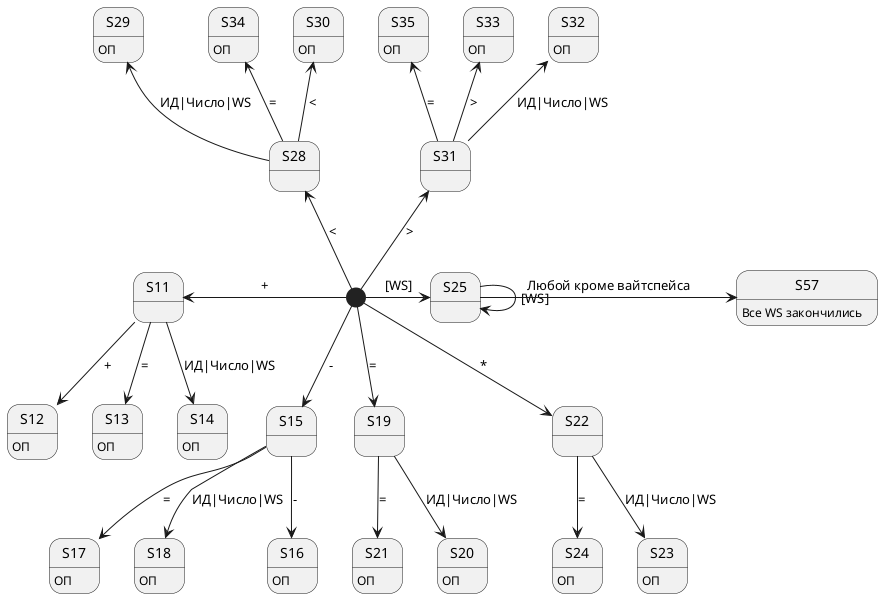 @startuml "sd"

[*] -left-> S11 : +
S11 --> S12 : +
S12 : ОП
S11 --> S13 : =
S13 : ОП
S11 --> S14 : ИД|Число|WS
S14 : ОП

[*] --> S15 : -
S15 --> S16 : -
S16 : ОП
S15 --> S17 : =
S17 : ОП
S15 --> S18 : ИД|Число|WS
S18 : ОП

[*] --> S19 : =
S19 --> S20 : ИД|Число|WS
S20 : ОП
S19 --> S21 : =
S21 : ОП

[*] --> S22 : *
S22 --> S23 : ИД|Число|WS
S23 : ОП
S22 --> S24 : =
S24 : ОП

[*] -right-> S25 : [WS]
S25 -right-> S25 : [WS]
S25 -right-> S57 : Любой кроме вайтспейса 
S57 : Все WS закончились

[*] -up-> S28 : <
S28 -up-> S29 : ИД|Число|WS
S29 : ОП
S28 -up-> S30 : <
S30 : ОП
S28 -up-> S34 : =
S34 : ОП

[*] -up-> S31 : >
S31 -up-> S32 : ИД|Число|WS
S32 : ОП
S31 -up-> S33 : >
S33 : ОП
S31 -up-> S35 : =
S35 : ОП

@enduml